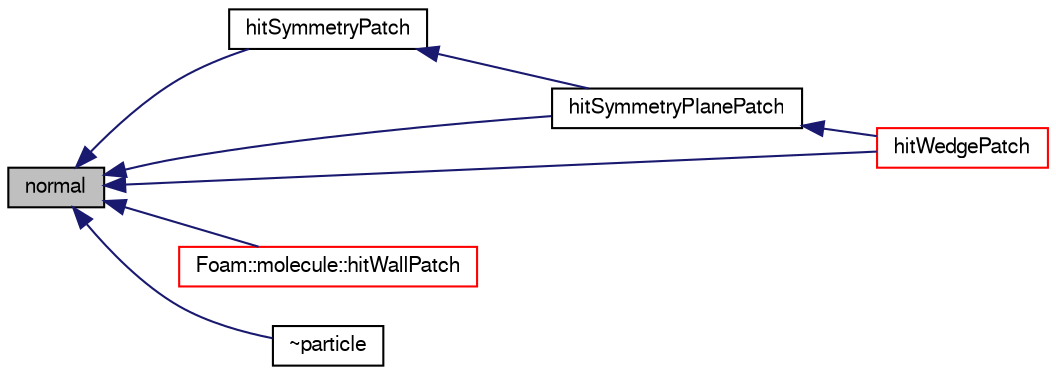 digraph "normal"
{
  bgcolor="transparent";
  edge [fontname="FreeSans",fontsize="10",labelfontname="FreeSans",labelfontsize="10"];
  node [fontname="FreeSans",fontsize="10",shape=record];
  rankdir="LR";
  Node3638 [label="normal",height=0.2,width=0.4,color="black", fillcolor="grey75", style="filled", fontcolor="black"];
  Node3638 -> Node3639 [dir="back",color="midnightblue",fontsize="10",style="solid",fontname="FreeSans"];
  Node3639 [label="hitSymmetryPatch",height=0.2,width=0.4,color="black",URL="$a23586.html#a232d12f07f45b23a1cf401bb83d5c234",tooltip="Overridable function to handle the particle hitting a. "];
  Node3639 -> Node3640 [dir="back",color="midnightblue",fontsize="10",style="solid",fontname="FreeSans"];
  Node3640 [label="hitSymmetryPlanePatch",height=0.2,width=0.4,color="black",URL="$a23586.html#a5fd627c463017369f165aaab03775166",tooltip="Overridable function to handle the particle hitting a. "];
  Node3640 -> Node3641 [dir="back",color="midnightblue",fontsize="10",style="solid",fontname="FreeSans"];
  Node3641 [label="hitWedgePatch",height=0.2,width=0.4,color="red",URL="$a23586.html#a6d625cb12c13358b06545a2a0875809a",tooltip="Overridable function to handle the particle hitting a wedgePatch. "];
  Node3638 -> Node3640 [dir="back",color="midnightblue",fontsize="10",style="solid",fontname="FreeSans"];
  Node3638 -> Node3644 [dir="back",color="midnightblue",fontsize="10",style="solid",fontname="FreeSans"];
  Node3644 [label="Foam::molecule::hitWallPatch",height=0.2,width=0.4,color="red",URL="$a24390.html#a83ddd4996e7a12d68168442c5f04ca72",tooltip="Overridable function to handle the particle hitting a wallPatch. "];
  Node3638 -> Node3641 [dir="back",color="midnightblue",fontsize="10",style="solid",fontname="FreeSans"];
  Node3638 -> Node3649 [dir="back",color="midnightblue",fontsize="10",style="solid",fontname="FreeSans"];
  Node3649 [label="~particle",height=0.2,width=0.4,color="black",URL="$a23586.html#a21cc76910d09c0550f6ce9f2ed3b2f52",tooltip="Destructor. "];
}
